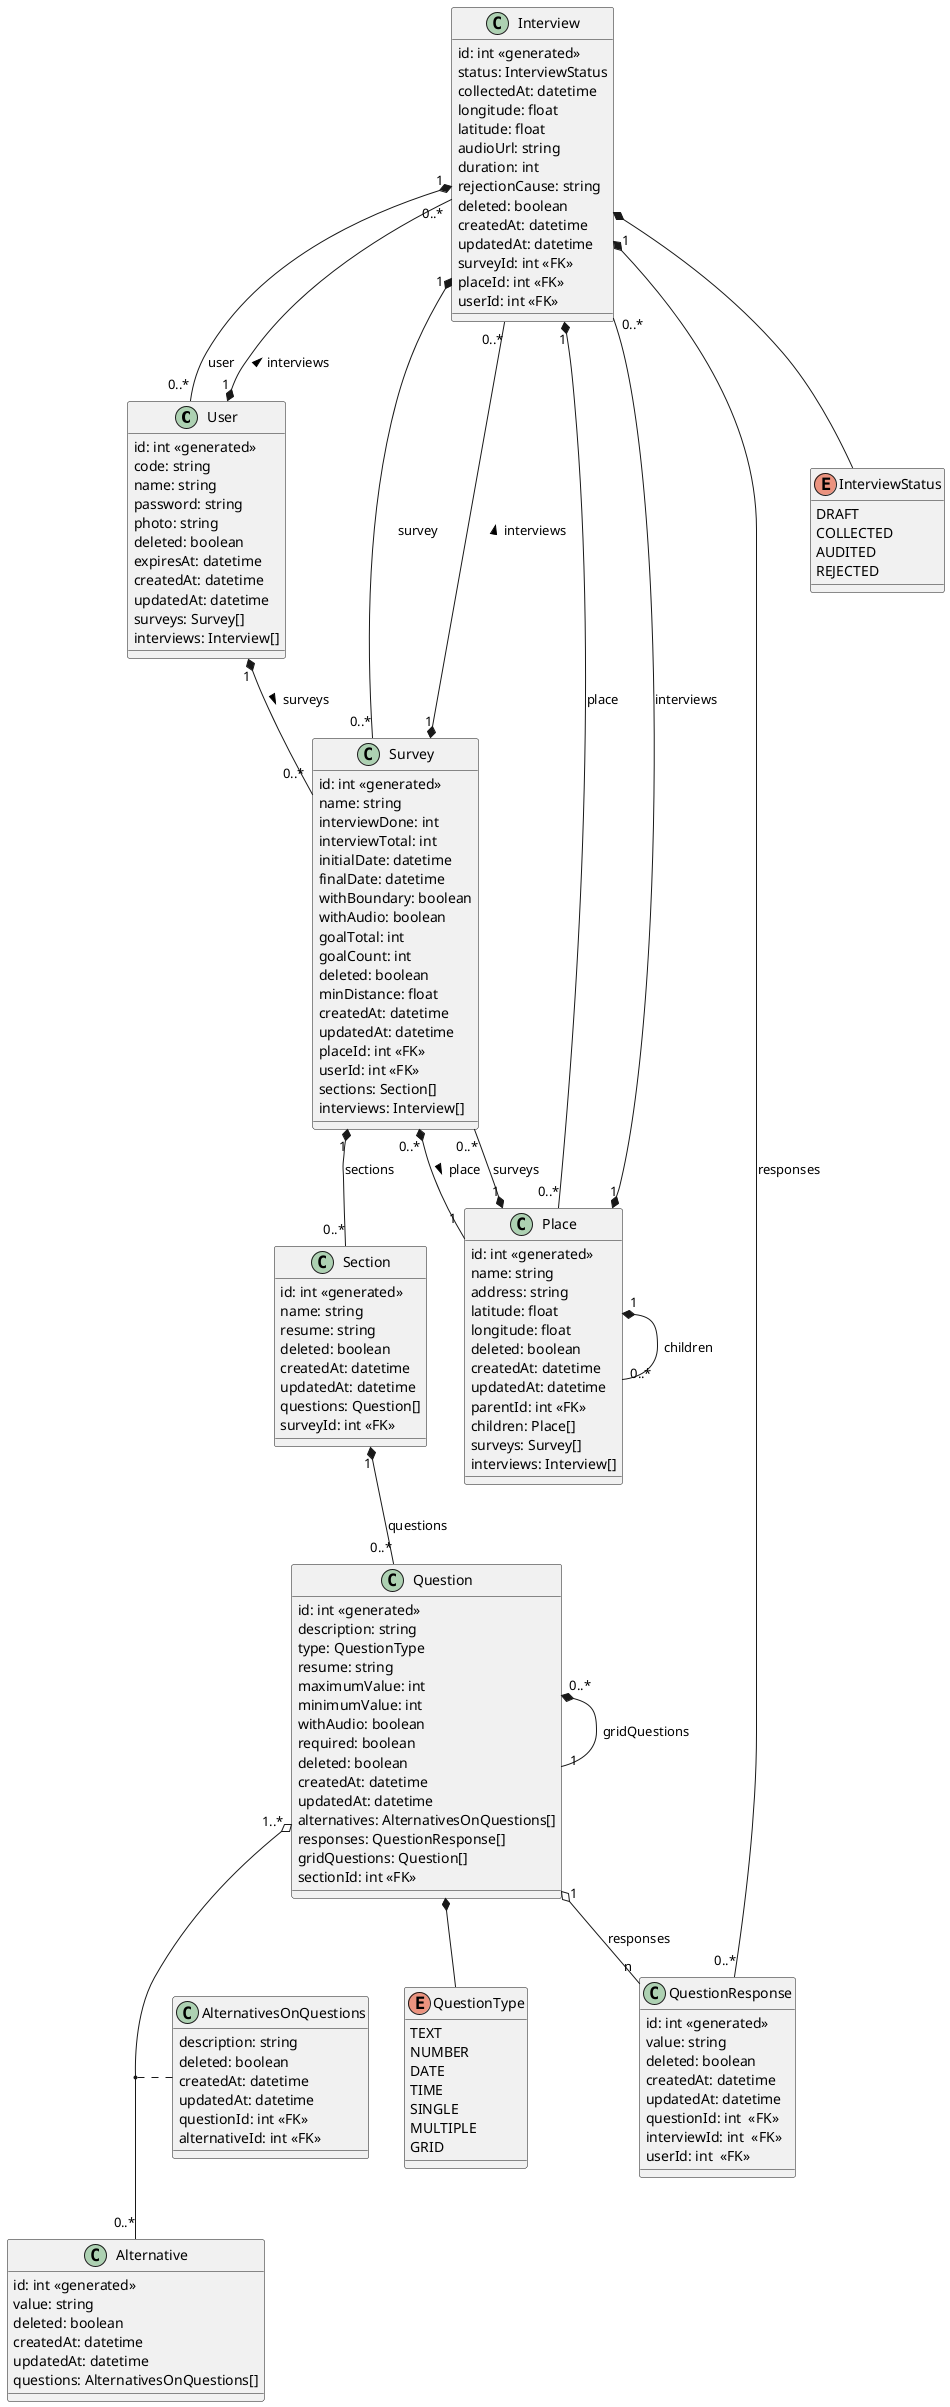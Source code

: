 @startuml "Order Taking Classes"

class User {
    id: int <<generated>>
    code: string
    name: string
    password: string
    photo: string
    deleted: boolean
    expiresAt: datetime
    createdAt: datetime
    updatedAt: datetime
    surveys: Survey[]
    interviews: Interview[]
}

class Survey {
  id: int <<generated>>
  name: string
  interviewDone: int
  interviewTotal: int
  initialDate: datetime
  finalDate: datetime
  withBoundary: boolean
  withAudio: boolean
  goalTotal: int
  goalCount: int
  deleted: boolean
  minDistance: float
  createdAt: datetime
  updatedAt: datetime
  placeId: int <<FK>>
  userId: int <<FK>>
  sections: Section[]
  interviews: Interview[]
}

class Section {
  id: int <<generated>>
  name: string
  resume: string
  deleted: boolean
  createdAt: datetime
  updatedAt: datetime
  questions: Question[]
  surveyId: int <<FK>>
}

class Question {
  id: int <<generated>>
  description: string
  type: QuestionType
  resume: string
  maximumValue: int
  minimumValue: int
  withAudio: boolean
  required: boolean
  deleted: boolean
  createdAt: datetime
  updatedAt: datetime
  alternatives: AlternativesOnQuestions[]
  responses: QuestionResponse[]
  gridQuestions: Question[]
  sectionId: int <<FK>>
}

enum QuestionType {
  TEXT
  NUMBER
  DATE
  TIME
  SINGLE
  MULTIPLE
  GRID
}

class Alternative {
  id: int <<generated>>
  value: string
  deleted: boolean
  createdAt: datetime
  updatedAt: datetime
  questions: AlternativesOnQuestions[]
}

class QuestionResponse {
  id: int <<generated>>
  value: string
  deleted: boolean
  createdAt: datetime
  updatedAt: datetime
  questionId: int  <<FK>>
  interviewId: int  <<FK>>
  userId: int  <<FK>>
}

class Place {
  id: int <<generated>>
  name: string
  address: string
  latitude: float
  longitude: float
  deleted: boolean
  createdAt: datetime
  updatedAt: datetime
  parentId: int <<FK>>
  children: Place[]
  surveys: Survey[]
  interviews: Interview[]
}

class Interview {
  id: int <<generated>>
  status: InterviewStatus
  collectedAt: datetime
  longitude: float
  latitude: float
  audioUrl: string
  duration: int
  rejectionCause: string
  deleted: boolean
  createdAt: datetime
  updatedAt: datetime
  surveyId: int <<FK>>
  placeId: int <<FK>>
  userId: int <<FK>>
}

enum InterviewStatus {
  DRAFT
  COLLECTED
  AUDITED
  REJECTED
}

class AlternativesOnQuestions {
  description: string
  deleted: boolean
  createdAt: datetime
  updatedAt: datetime
  questionId: int <<FK>>
  alternativeId: int <<FK>>
}

User "1" *-- "0..*" Survey : surveys > 
User "1" *-- "0..*" Interview : interviews >
Survey "1" *-- "0..*" Interview : interviews >
Survey "0..*" *-- "1" Place : place >
Survey "1" *-- "0..*" Section : sections
Section "1" *-- "0..*" Question : questions
Question "1..*" o-- "0..*" Alternative 
  (Question, Alternative) . AlternativesOnQuestions
Question "1" o-- "n" QuestionResponse : responses
Question "0..*" *-- "1" Question : gridQuestions
Question *-- QuestionType
Place "1" *-- "0..*" Place : children
Place "1" *-- "0..*" Survey : surveys
Place "1" *-- "0..*" Interview : interviews
Interview "1" *-- "0..*" QuestionResponse : responses
Interview "1" *-- "0..*" Survey : survey
Interview "1" *-- "0..*" Place : place
Interview "1" *-- "0..*" User : user
Interview *-- InterviewStatus


@endstartuml